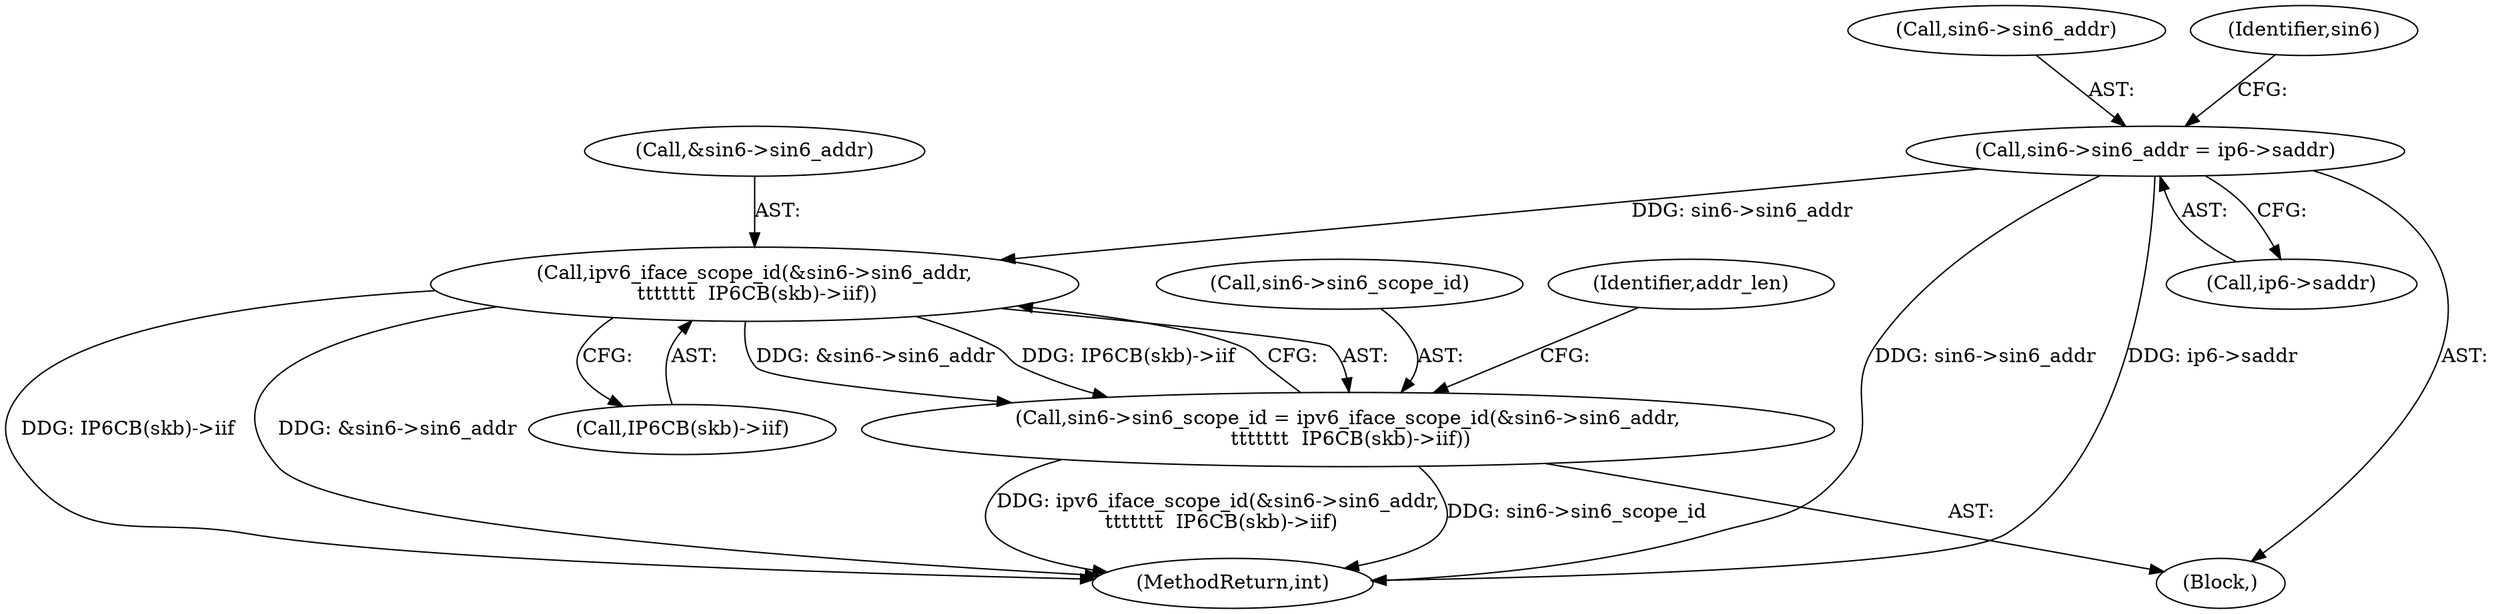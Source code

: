 digraph "0_linux_bceaa90240b6019ed73b49965eac7d167610be69_0@pointer" {
"1000328" [label="(Call,ipv6_iface_scope_id(&sin6->sin6_addr,\n \t\t\t\t\t\t\t  IP6CB(skb)->iif))"];
"1000302" [label="(Call,sin6->sin6_addr = ip6->saddr)"];
"1000324" [label="(Call,sin6->sin6_scope_id = ipv6_iface_scope_id(&sin6->sin6_addr,\n \t\t\t\t\t\t\t  IP6CB(skb)->iif))"];
"1000328" [label="(Call,ipv6_iface_scope_id(&sin6->sin6_addr,\n \t\t\t\t\t\t\t  IP6CB(skb)->iif))"];
"1000302" [label="(Call,sin6->sin6_addr = ip6->saddr)"];
"1000273" [label="(Block,)"];
"1000333" [label="(Call,IP6CB(skb)->iif)"];
"1000370" [label="(MethodReturn,int)"];
"1000339" [label="(Identifier,addr_len)"];
"1000329" [label="(Call,&sin6->sin6_addr)"];
"1000324" [label="(Call,sin6->sin6_scope_id = ipv6_iface_scope_id(&sin6->sin6_addr,\n \t\t\t\t\t\t\t  IP6CB(skb)->iif))"];
"1000306" [label="(Call,ip6->saddr)"];
"1000303" [label="(Call,sin6->sin6_addr)"];
"1000325" [label="(Call,sin6->sin6_scope_id)"];
"1000311" [label="(Identifier,sin6)"];
"1000328" -> "1000324"  [label="AST: "];
"1000328" -> "1000333"  [label="CFG: "];
"1000329" -> "1000328"  [label="AST: "];
"1000333" -> "1000328"  [label="AST: "];
"1000324" -> "1000328"  [label="CFG: "];
"1000328" -> "1000370"  [label="DDG: IP6CB(skb)->iif"];
"1000328" -> "1000370"  [label="DDG: &sin6->sin6_addr"];
"1000328" -> "1000324"  [label="DDG: &sin6->sin6_addr"];
"1000328" -> "1000324"  [label="DDG: IP6CB(skb)->iif"];
"1000302" -> "1000328"  [label="DDG: sin6->sin6_addr"];
"1000302" -> "1000273"  [label="AST: "];
"1000302" -> "1000306"  [label="CFG: "];
"1000303" -> "1000302"  [label="AST: "];
"1000306" -> "1000302"  [label="AST: "];
"1000311" -> "1000302"  [label="CFG: "];
"1000302" -> "1000370"  [label="DDG: sin6->sin6_addr"];
"1000302" -> "1000370"  [label="DDG: ip6->saddr"];
"1000324" -> "1000273"  [label="AST: "];
"1000325" -> "1000324"  [label="AST: "];
"1000339" -> "1000324"  [label="CFG: "];
"1000324" -> "1000370"  [label="DDG: ipv6_iface_scope_id(&sin6->sin6_addr,\n \t\t\t\t\t\t\t  IP6CB(skb)->iif)"];
"1000324" -> "1000370"  [label="DDG: sin6->sin6_scope_id"];
}

